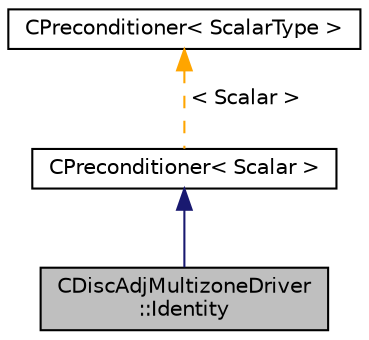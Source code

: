 digraph "CDiscAdjMultizoneDriver::Identity"
{
 // LATEX_PDF_SIZE
  edge [fontname="Helvetica",fontsize="10",labelfontname="Helvetica",labelfontsize="10"];
  node [fontname="Helvetica",fontsize="10",shape=record];
  Node1 [label="CDiscAdjMultizoneDriver\l::Identity",height=0.2,width=0.4,color="black", fillcolor="grey75", style="filled", fontcolor="black",tooltip=" "];
  Node2 -> Node1 [dir="back",color="midnightblue",fontsize="10",style="solid",fontname="Helvetica"];
  Node2 [label="CPreconditioner\< Scalar \>",height=0.2,width=0.4,color="black", fillcolor="white", style="filled",URL="$classCPreconditioner.html",tooltip=" "];
  Node3 -> Node2 [dir="back",color="orange",fontsize="10",style="dashed",label=" \< Scalar \>" ,fontname="Helvetica"];
  Node3 [label="CPreconditioner\< ScalarType \>",height=0.2,width=0.4,color="black", fillcolor="white", style="filled",URL="$classCPreconditioner.html",tooltip="Abstract base class for defining a preconditioning operation."];
}
